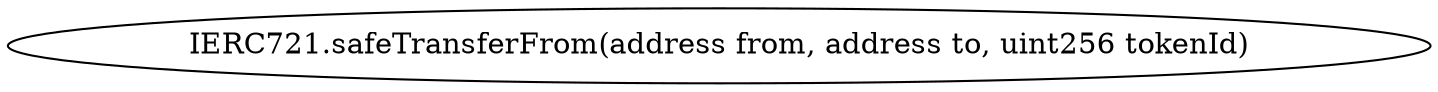 digraph "" {
	graph [bb="0,0,571.27,36"];
	node [label="\N"];
	"IERC721.safeTransferFrom(address from, address to, uint256 tokenId)"	 [height=0.5,
		pos="285.63,18",
		width=7.9342];
}
digraph "" {
	graph [bb="0,0,571.27,36"];
	node [label="\N"];
	"IERC721.safeTransferFrom(address from, address to, uint256 tokenId)"	 [height=0.5,
		pos="285.63,18",
		width=7.9342];
}
